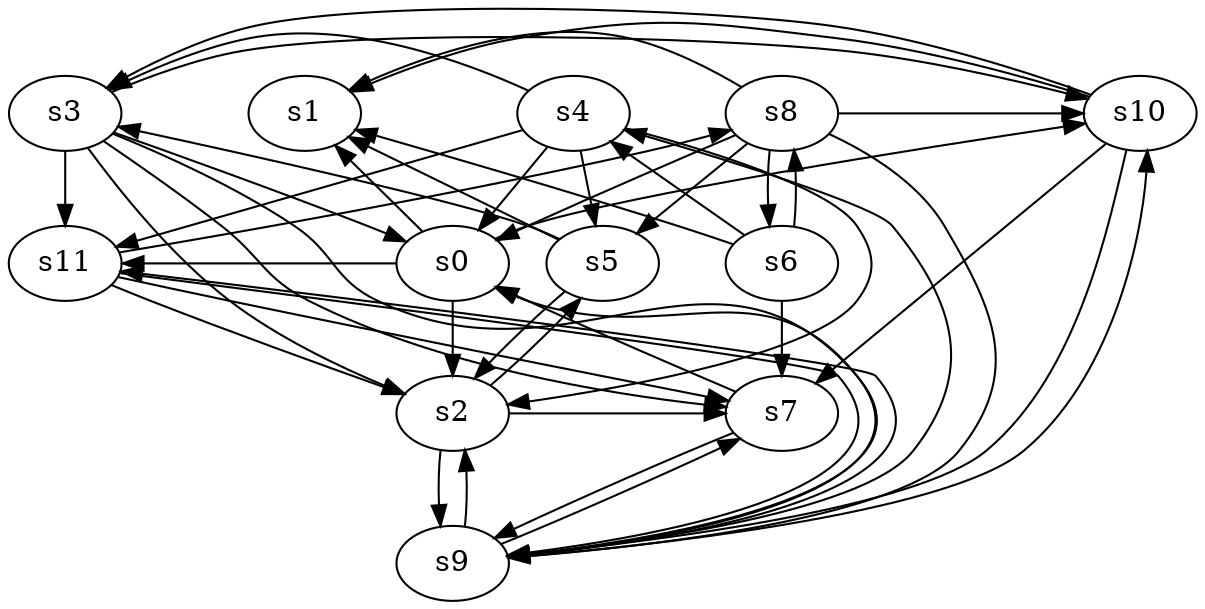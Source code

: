 digraph game_0878_complex_12 {
    s0 [name="s0", player=0];
    s1 [name="s1", player=1, target=1];
    s2 [name="s2", player=1];
    s3 [name="s3", player=1];
    s4 [name="s4", player=0];
    s5 [name="s5", player=0];
    s6 [name="s6", player=1];
    s7 [name="s7", player=0, target=1];
    s8 [name="s8", player=1, target=1];
    s9 [name="s9", player=0, target=1];
    s10 [name="s10", player=1];
    s11 [name="s11", player=0, target=1];

    s0 -> s1 [constraint="time % 2 == 1 || time % 2 == 0"];
    s0 -> s2;
    s0 -> s10 [constraint="!(time % 6 == 2)"];
    s0 -> s11 [constraint="time == 13"];
    s2 -> s5 [constraint="time == 0 || time == 2 || time == 3 || time == 13 || time == 14"];
    s2 -> s7 [constraint="time % 4 == 2 || time % 4 == 1"];
    s2 -> s9;
    s3 -> s0 [constraint="time == 6 || time == 12 || time == 15"];
    s3 -> s2 [constraint="time % 4 == 1 && time % 4 == 2"];
    s3 -> s7 [constraint="time % 2 == 0 && time % 4 == 2"];
    s3 -> s9 [constraint="time == 7"];
    s3 -> s10 [constraint="time % 5 == 3 || time % 5 == 0"];
    s3 -> s11;
    s4 -> s0;
    s4 -> s2 [constraint="!(time % 6 == 2)"];
    s4 -> s3 [constraint="time % 3 == 1 || time % 3 == 2"];
    s4 -> s5;
    s4 -> s11 [constraint="time % 4 == 1"];
    s5 -> s1 [constraint="time == 2 || time == 3 || time == 5 || time == 6 || time == 8"];
    s5 -> s2 [constraint="time % 5 == 2"];
    s5 -> s3 [constraint="!(time % 3 == 0)"];
    s6 -> s1 [constraint="time % 3 == 2 || time % 3 == 2"];
    s6 -> s4 [constraint="time % 2 == 1 || time % 4 == 0"];
    s6 -> s7;
    s6 -> s8 [constraint="time % 3 == 0"];
    s7 -> s0 [constraint="time % 3 == 1 || time % 4 == 2"];
    s7 -> s9 [constraint="!(time % 3 == 1)"];
    s8 -> s0 [constraint="time % 2 == 1"];
    s8 -> s1 [constraint="time % 3 == 2 || time % 5 == 2"];
    s8 -> s5 [constraint="time == 5 || time == 18 || time == 22 || time == 28"];
    s8 -> s6;
    s8 -> s9 [constraint="time % 2 == 0"];
    s8 -> s10 [constraint="time % 8 == 5"];
    s9 -> s0 [constraint="!(time % 4 == 2)"];
    s9 -> s2 [constraint="time % 3 == 0 || time % 4 == 1"];
    s9 -> s4 [constraint="time % 4 == 3 && time % 3 == 1"];
    s9 -> s7 [constraint="time == 8 || time == 22"];
    s9 -> s10 [constraint="time % 4 == 2"];
    s9 -> s11 [constraint="time % 3 == 2"];
    s10 -> s1 [constraint="time % 2 == 0 && time % 5 == 2"];
    s10 -> s3 [constraint="!(time % 3 == 1)"];
    s10 -> s7 [constraint="!(time % 6 == 3)"];
    s10 -> s9 [constraint="time % 2 == 1"];
    s11 -> s2 [constraint="time % 5 == 0 || time % 3 == 0"];
    s11 -> s7 [constraint="time % 2 == 0 && time % 5 == 2"];
    s11 -> s8 [constraint="time == 4 || time == 9"];
    s11 -> s9 [constraint="time % 4 == 1"];
}
